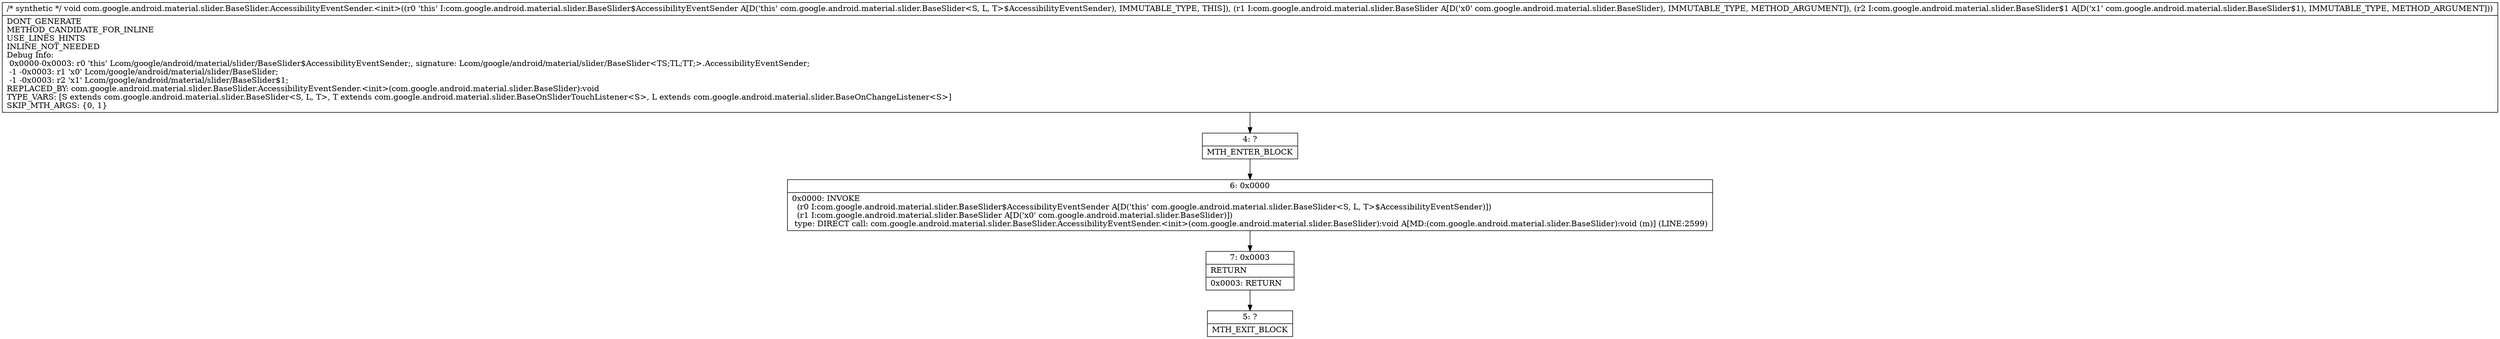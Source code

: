 digraph "CFG forcom.google.android.material.slider.BaseSlider.AccessibilityEventSender.\<init\>(Lcom\/google\/android\/material\/slider\/BaseSlider;Lcom\/google\/android\/material\/slider\/BaseSlider$1;)V" {
Node_4 [shape=record,label="{4\:\ ?|MTH_ENTER_BLOCK\l}"];
Node_6 [shape=record,label="{6\:\ 0x0000|0x0000: INVOKE  \l  (r0 I:com.google.android.material.slider.BaseSlider$AccessibilityEventSender A[D('this' com.google.android.material.slider.BaseSlider\<S, L, T\>$AccessibilityEventSender)])\l  (r1 I:com.google.android.material.slider.BaseSlider A[D('x0' com.google.android.material.slider.BaseSlider)])\l type: DIRECT call: com.google.android.material.slider.BaseSlider.AccessibilityEventSender.\<init\>(com.google.android.material.slider.BaseSlider):void A[MD:(com.google.android.material.slider.BaseSlider):void (m)] (LINE:2599)\l}"];
Node_7 [shape=record,label="{7\:\ 0x0003|RETURN\l|0x0003: RETURN   \l}"];
Node_5 [shape=record,label="{5\:\ ?|MTH_EXIT_BLOCK\l}"];
MethodNode[shape=record,label="{\/* synthetic *\/ void com.google.android.material.slider.BaseSlider.AccessibilityEventSender.\<init\>((r0 'this' I:com.google.android.material.slider.BaseSlider$AccessibilityEventSender A[D('this' com.google.android.material.slider.BaseSlider\<S, L, T\>$AccessibilityEventSender), IMMUTABLE_TYPE, THIS]), (r1 I:com.google.android.material.slider.BaseSlider A[D('x0' com.google.android.material.slider.BaseSlider), IMMUTABLE_TYPE, METHOD_ARGUMENT]), (r2 I:com.google.android.material.slider.BaseSlider$1 A[D('x1' com.google.android.material.slider.BaseSlider$1), IMMUTABLE_TYPE, METHOD_ARGUMENT]))  | DONT_GENERATE\lMETHOD_CANDIDATE_FOR_INLINE\lUSE_LINES_HINTS\lINLINE_NOT_NEEDED\lDebug Info:\l  0x0000\-0x0003: r0 'this' Lcom\/google\/android\/material\/slider\/BaseSlider$AccessibilityEventSender;, signature: Lcom\/google\/android\/material\/slider\/BaseSlider\<TS;TL;TT;\>.AccessibilityEventSender;\l  \-1 \-0x0003: r1 'x0' Lcom\/google\/android\/material\/slider\/BaseSlider;\l  \-1 \-0x0003: r2 'x1' Lcom\/google\/android\/material\/slider\/BaseSlider$1;\lREPLACED_BY: com.google.android.material.slider.BaseSlider.AccessibilityEventSender.\<init\>(com.google.android.material.slider.BaseSlider):void\lTYPE_VARS: [S extends com.google.android.material.slider.BaseSlider\<S, L, T\>, T extends com.google.android.material.slider.BaseOnSliderTouchListener\<S\>, L extends com.google.android.material.slider.BaseOnChangeListener\<S\>]\lSKIP_MTH_ARGS: \{0, 1\}\l}"];
MethodNode -> Node_4;Node_4 -> Node_6;
Node_6 -> Node_7;
Node_7 -> Node_5;
}

